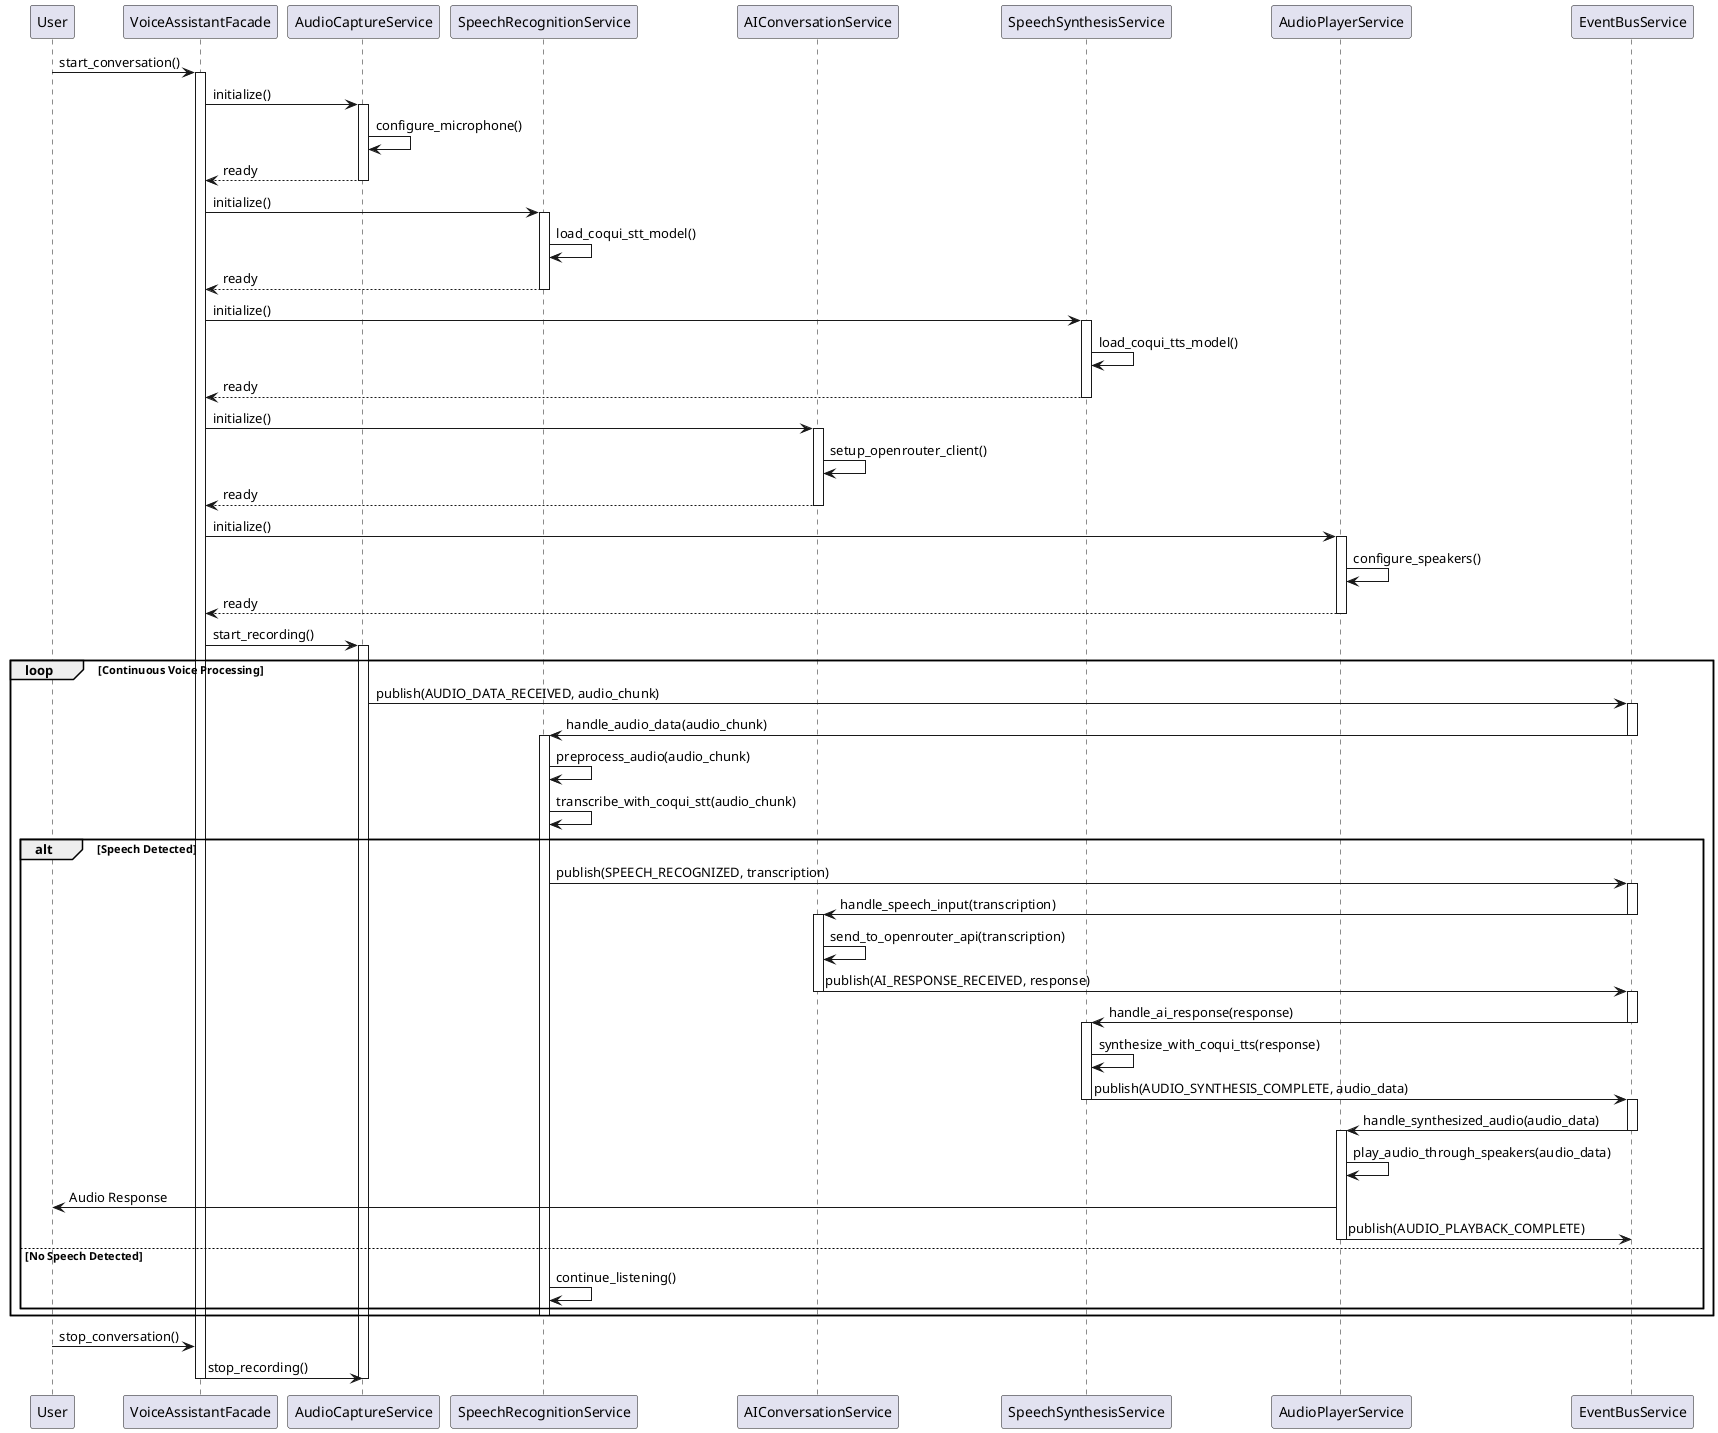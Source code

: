 @startuml Voice Assistant Sequence Diagram

participant User
participant VoiceAssistantFacade
participant AudioCaptureService
participant SpeechRecognitionService
participant AIConversationService
participant SpeechSynthesisService
participant AudioPlayerService
participant EventBusService

User -> VoiceAssistantFacade: start_conversation()
activate VoiceAssistantFacade

VoiceAssistantFacade -> AudioCaptureService: initialize()
activate AudioCaptureService
AudioCaptureService -> AudioCaptureService: configure_microphone()
AudioCaptureService --> VoiceAssistantFacade: ready
deactivate AudioCaptureService

VoiceAssistantFacade -> SpeechRecognitionService: initialize()
activate SpeechRecognitionService
SpeechRecognitionService -> SpeechRecognitionService: load_coqui_stt_model()
SpeechRecognitionService --> VoiceAssistantFacade: ready
deactivate SpeechRecognitionService

VoiceAssistantFacade -> SpeechSynthesisService: initialize()
activate SpeechSynthesisService
SpeechSynthesisService -> SpeechSynthesisService: load_coqui_tts_model()
SpeechSynthesisService --> VoiceAssistantFacade: ready
deactivate SpeechSynthesisService

VoiceAssistantFacade -> AIConversationService: initialize()
activate AIConversationService
AIConversationService -> AIConversationService: setup_openrouter_client()
AIConversationService --> VoiceAssistantFacade: ready
deactivate AIConversationService

VoiceAssistantFacade -> AudioPlayerService: initialize()
activate AudioPlayerService
AudioPlayerService -> AudioPlayerService: configure_speakers()
AudioPlayerService --> VoiceAssistantFacade: ready
deactivate AudioPlayerService

VoiceAssistantFacade -> AudioCaptureService: start_recording()
activate AudioCaptureService

loop Continuous Voice Processing
    AudioCaptureService -> EventBusService: publish(AUDIO_DATA_RECEIVED, audio_chunk)
    activate EventBusService
    EventBusService -> SpeechRecognitionService: handle_audio_data(audio_chunk)
    deactivate EventBusService
    
    activate SpeechRecognitionService
    SpeechRecognitionService -> SpeechRecognitionService: preprocess_audio(audio_chunk)
    SpeechRecognitionService -> SpeechRecognitionService: transcribe_with_coqui_stt(audio_chunk)
    
    alt Speech Detected
        SpeechRecognitionService -> EventBusService: publish(SPEECH_RECOGNIZED, transcription)
        activate EventBusService
        EventBusService -> AIConversationService: handle_speech_input(transcription)
        deactivate EventBusService
        
        activate AIConversationService
        AIConversationService -> AIConversationService: send_to_openrouter_api(transcription)
        AIConversationService -> EventBusService: publish(AI_RESPONSE_RECEIVED, response)
        deactivate AIConversationService
        
        activate EventBusService
        EventBusService -> SpeechSynthesisService: handle_ai_response(response)
        deactivate EventBusService
        
        activate SpeechSynthesisService
        SpeechSynthesisService -> SpeechSynthesisService: synthesize_with_coqui_tts(response)
        SpeechSynthesisService -> EventBusService: publish(AUDIO_SYNTHESIS_COMPLETE, audio_data)
        deactivate SpeechSynthesisService
        
        activate EventBusService
        EventBusService -> AudioPlayerService: handle_synthesized_audio(audio_data)
        deactivate EventBusService
        
        activate AudioPlayerService
        AudioPlayerService -> AudioPlayerService: play_audio_through_speakers(audio_data)
        AudioPlayerService -> User: Audio Response
        AudioPlayerService -> EventBusService: publish(AUDIO_PLAYBACK_COMPLETE)
        deactivate AudioPlayerService
        
    else No Speech Detected
        SpeechRecognitionService -> SpeechRecognitionService: continue_listening()
    end
    
    deactivate SpeechRecognitionService
end

User -> VoiceAssistantFacade: stop_conversation()
VoiceAssistantFacade -> AudioCaptureService: stop_recording()
deactivate AudioCaptureService

deactivate VoiceAssistantFacade

@enduml